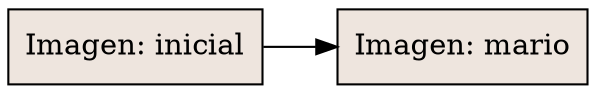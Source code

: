 digraph inorden {
rankdir = LR;
12169072[shape=record, style=filled, fillcolor=seashell2,label="Imagen: inicial"];
12169072->12169112;
12169112[shape=record, style=filled, fillcolor=seashell2,label="Imagen: mario"];
}
